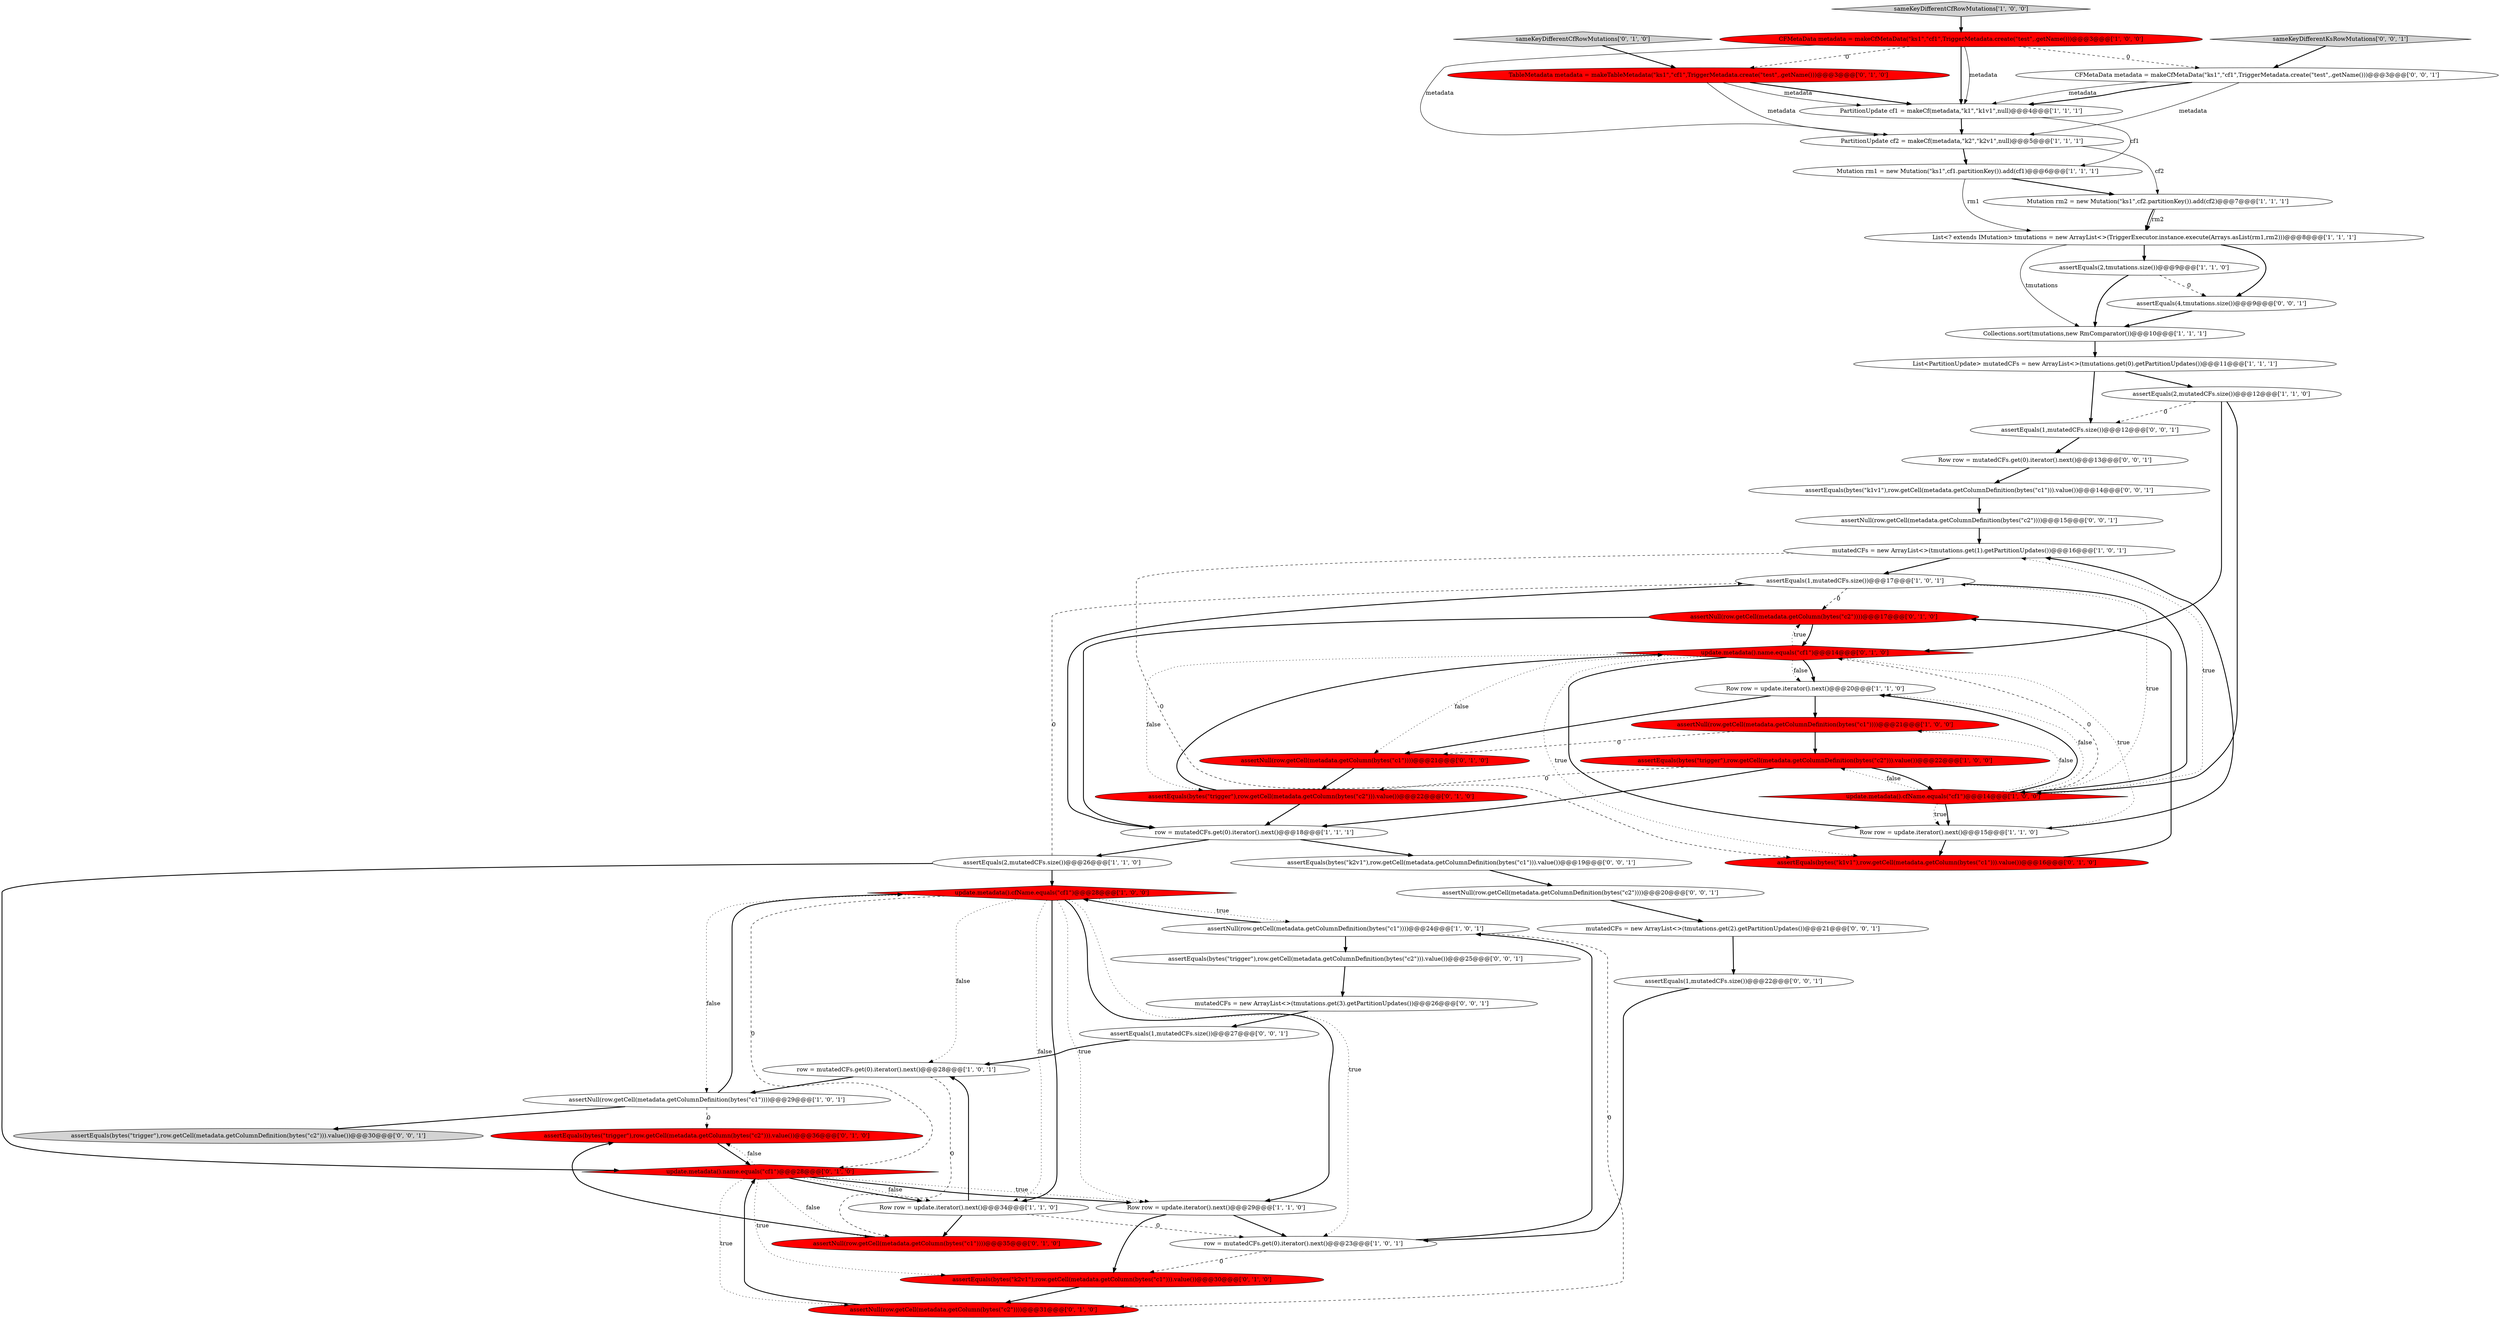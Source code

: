 digraph {
26 [style = filled, label = "mutatedCFs = new ArrayList<>(tmutations.get(1).getPartitionUpdates())@@@16@@@['1', '0', '1']", fillcolor = white, shape = ellipse image = "AAA0AAABBB1BBB"];
44 [style = filled, label = "assertNull(row.getCell(metadata.getColumnDefinition(bytes(\"c2\"))))@@@20@@@['0', '0', '1']", fillcolor = white, shape = ellipse image = "AAA0AAABBB3BBB"];
37 [style = filled, label = "TableMetadata metadata = makeTableMetadata(\"ks1\",\"cf1\",TriggerMetadata.create(\"test\",.getName()))@@@3@@@['0', '1', '0']", fillcolor = red, shape = ellipse image = "AAA1AAABBB2BBB"];
29 [style = filled, label = "update.metadata().name.equals(\"cf1\")@@@14@@@['0', '1', '0']", fillcolor = red, shape = diamond image = "AAA1AAABBB2BBB"];
38 [style = filled, label = "assertNull(row.getCell(metadata.getColumn(bytes(\"c1\"))))@@@21@@@['0', '1', '0']", fillcolor = red, shape = ellipse image = "AAA1AAABBB2BBB"];
50 [style = filled, label = "assertEquals(bytes(\"trigger\"),row.getCell(metadata.getColumnDefinition(bytes(\"c2\"))).value())@@@30@@@['0', '0', '1']", fillcolor = lightgray, shape = ellipse image = "AAA0AAABBB3BBB"];
46 [style = filled, label = "assertNull(row.getCell(metadata.getColumnDefinition(bytes(\"c2\"))))@@@15@@@['0', '0', '1']", fillcolor = white, shape = ellipse image = "AAA0AAABBB3BBB"];
4 [style = filled, label = "assertNull(row.getCell(metadata.getColumnDefinition(bytes(\"c1\"))))@@@24@@@['1', '0', '1']", fillcolor = white, shape = ellipse image = "AAA0AAABBB1BBB"];
5 [style = filled, label = "Mutation rm2 = new Mutation(\"ks1\",cf2.partitionKey()).add(cf2)@@@7@@@['1', '1', '1']", fillcolor = white, shape = ellipse image = "AAA0AAABBB1BBB"];
35 [style = filled, label = "assertEquals(bytes(\"trigger\"),row.getCell(metadata.getColumn(bytes(\"c2\"))).value())@@@22@@@['0', '1', '0']", fillcolor = red, shape = ellipse image = "AAA1AAABBB2BBB"];
16 [style = filled, label = "assertEquals(bytes(\"trigger\"),row.getCell(metadata.getColumnDefinition(bytes(\"c2\"))).value())@@@22@@@['1', '0', '0']", fillcolor = red, shape = ellipse image = "AAA1AAABBB1BBB"];
36 [style = filled, label = "sameKeyDifferentCfRowMutations['0', '1', '0']", fillcolor = lightgray, shape = diamond image = "AAA0AAABBB2BBB"];
49 [style = filled, label = "assertEquals(bytes(\"trigger\"),row.getCell(metadata.getColumnDefinition(bytes(\"c2\"))).value())@@@25@@@['0', '0', '1']", fillcolor = white, shape = ellipse image = "AAA0AAABBB3BBB"];
53 [style = filled, label = "assertEquals(1,mutatedCFs.size())@@@12@@@['0', '0', '1']", fillcolor = white, shape = ellipse image = "AAA0AAABBB3BBB"];
47 [style = filled, label = "mutatedCFs = new ArrayList<>(tmutations.get(3).getPartitionUpdates())@@@26@@@['0', '0', '1']", fillcolor = white, shape = ellipse image = "AAA0AAABBB3BBB"];
28 [style = filled, label = "assertNull(row.getCell(metadata.getColumn(bytes(\"c2\"))))@@@17@@@['0', '1', '0']", fillcolor = red, shape = ellipse image = "AAA1AAABBB2BBB"];
10 [style = filled, label = "PartitionUpdate cf1 = makeCf(metadata,\"k1\",\"k1v1\",null)@@@4@@@['1', '1', '1']", fillcolor = white, shape = ellipse image = "AAA0AAABBB1BBB"];
25 [style = filled, label = "row = mutatedCFs.get(0).iterator().next()@@@28@@@['1', '0', '1']", fillcolor = white, shape = ellipse image = "AAA0AAABBB1BBB"];
7 [style = filled, label = "List<? extends IMutation> tmutations = new ArrayList<>(TriggerExecutor.instance.execute(Arrays.asList(rm1,rm2)))@@@8@@@['1', '1', '1']", fillcolor = white, shape = ellipse image = "AAA0AAABBB1BBB"];
22 [style = filled, label = "Row row = update.iterator().next()@@@15@@@['1', '1', '0']", fillcolor = white, shape = ellipse image = "AAA0AAABBB1BBB"];
32 [style = filled, label = "assertEquals(bytes(\"trigger\"),row.getCell(metadata.getColumn(bytes(\"c2\"))).value())@@@36@@@['0', '1', '0']", fillcolor = red, shape = ellipse image = "AAA1AAABBB2BBB"];
0 [style = filled, label = "row = mutatedCFs.get(0).iterator().next()@@@23@@@['1', '0', '1']", fillcolor = white, shape = ellipse image = "AAA0AAABBB1BBB"];
6 [style = filled, label = "PartitionUpdate cf2 = makeCf(metadata,\"k2\",\"k2v1\",null)@@@5@@@['1', '1', '1']", fillcolor = white, shape = ellipse image = "AAA0AAABBB1BBB"];
33 [style = filled, label = "assertEquals(bytes(\"k2v1\"),row.getCell(metadata.getColumn(bytes(\"c1\"))).value())@@@30@@@['0', '1', '0']", fillcolor = red, shape = ellipse image = "AAA1AAABBB2BBB"];
3 [style = filled, label = "Mutation rm1 = new Mutation(\"ks1\",cf1.partitionKey()).add(cf1)@@@6@@@['1', '1', '1']", fillcolor = white, shape = ellipse image = "AAA0AAABBB1BBB"];
27 [style = filled, label = "assertNull(row.getCell(metadata.getColumn(bytes(\"c2\"))))@@@31@@@['0', '1', '0']", fillcolor = red, shape = ellipse image = "AAA1AAABBB2BBB"];
15 [style = filled, label = "assertEquals(1,mutatedCFs.size())@@@17@@@['1', '0', '1']", fillcolor = white, shape = ellipse image = "AAA0AAABBB1BBB"];
11 [style = filled, label = "List<PartitionUpdate> mutatedCFs = new ArrayList<>(tmutations.get(0).getPartitionUpdates())@@@11@@@['1', '1', '1']", fillcolor = white, shape = ellipse image = "AAA0AAABBB1BBB"];
21 [style = filled, label = "update.metadata().cfName.equals(\"cf1\")@@@14@@@['1', '0', '0']", fillcolor = red, shape = diamond image = "AAA1AAABBB1BBB"];
12 [style = filled, label = "assertEquals(2,mutatedCFs.size())@@@12@@@['1', '1', '0']", fillcolor = white, shape = ellipse image = "AAA0AAABBB1BBB"];
13 [style = filled, label = "row = mutatedCFs.get(0).iterator().next()@@@18@@@['1', '1', '1']", fillcolor = white, shape = ellipse image = "AAA0AAABBB1BBB"];
14 [style = filled, label = "assertNull(row.getCell(metadata.getColumnDefinition(bytes(\"c1\"))))@@@29@@@['1', '0', '1']", fillcolor = white, shape = ellipse image = "AAA0AAABBB1BBB"];
41 [style = filled, label = "assertEquals(1,mutatedCFs.size())@@@27@@@['0', '0', '1']", fillcolor = white, shape = ellipse image = "AAA0AAABBB3BBB"];
52 [style = filled, label = "Row row = mutatedCFs.get(0).iterator().next()@@@13@@@['0', '0', '1']", fillcolor = white, shape = ellipse image = "AAA0AAABBB3BBB"];
1 [style = filled, label = "Row row = update.iterator().next()@@@29@@@['1', '1', '0']", fillcolor = white, shape = ellipse image = "AAA0AAABBB1BBB"];
31 [style = filled, label = "assertEquals(bytes(\"k1v1\"),row.getCell(metadata.getColumn(bytes(\"c1\"))).value())@@@16@@@['0', '1', '0']", fillcolor = red, shape = ellipse image = "AAA1AAABBB2BBB"];
39 [style = filled, label = "CFMetaData metadata = makeCfMetaData(\"ks1\",\"cf1\",TriggerMetadata.create(\"test\",.getName()))@@@3@@@['0', '0', '1']", fillcolor = white, shape = ellipse image = "AAA0AAABBB3BBB"];
40 [style = filled, label = "mutatedCFs = new ArrayList<>(tmutations.get(2).getPartitionUpdates())@@@21@@@['0', '0', '1']", fillcolor = white, shape = ellipse image = "AAA0AAABBB3BBB"];
20 [style = filled, label = "Row row = update.iterator().next()@@@34@@@['1', '1', '0']", fillcolor = white, shape = ellipse image = "AAA0AAABBB1BBB"];
9 [style = filled, label = "Row row = update.iterator().next()@@@20@@@['1', '1', '0']", fillcolor = white, shape = ellipse image = "AAA0AAABBB1BBB"];
18 [style = filled, label = "assertEquals(2,mutatedCFs.size())@@@26@@@['1', '1', '0']", fillcolor = white, shape = ellipse image = "AAA0AAABBB1BBB"];
34 [style = filled, label = "update.metadata().name.equals(\"cf1\")@@@28@@@['0', '1', '0']", fillcolor = red, shape = diamond image = "AAA1AAABBB2BBB"];
42 [style = filled, label = "assertEquals(bytes(\"k2v1\"),row.getCell(metadata.getColumnDefinition(bytes(\"c1\"))).value())@@@19@@@['0', '0', '1']", fillcolor = white, shape = ellipse image = "AAA0AAABBB3BBB"];
2 [style = filled, label = "CFMetaData metadata = makeCfMetaData(\"ks1\",\"cf1\",TriggerMetadata.create(\"test\",.getName()))@@@3@@@['1', '0', '0']", fillcolor = red, shape = ellipse image = "AAA1AAABBB1BBB"];
23 [style = filled, label = "assertEquals(2,tmutations.size())@@@9@@@['1', '1', '0']", fillcolor = white, shape = ellipse image = "AAA0AAABBB1BBB"];
48 [style = filled, label = "sameKeyDifferentKsRowMutations['0', '0', '1']", fillcolor = lightgray, shape = diamond image = "AAA0AAABBB3BBB"];
45 [style = filled, label = "assertEquals(4,tmutations.size())@@@9@@@['0', '0', '1']", fillcolor = white, shape = ellipse image = "AAA0AAABBB3BBB"];
19 [style = filled, label = "sameKeyDifferentCfRowMutations['1', '0', '0']", fillcolor = lightgray, shape = diamond image = "AAA0AAABBB1BBB"];
51 [style = filled, label = "assertEquals(bytes(\"k1v1\"),row.getCell(metadata.getColumnDefinition(bytes(\"c1\"))).value())@@@14@@@['0', '0', '1']", fillcolor = white, shape = ellipse image = "AAA0AAABBB3BBB"];
43 [style = filled, label = "assertEquals(1,mutatedCFs.size())@@@22@@@['0', '0', '1']", fillcolor = white, shape = ellipse image = "AAA0AAABBB3BBB"];
8 [style = filled, label = "update.metadata().cfName.equals(\"cf1\")@@@28@@@['1', '0', '0']", fillcolor = red, shape = diamond image = "AAA1AAABBB1BBB"];
30 [style = filled, label = "assertNull(row.getCell(metadata.getColumn(bytes(\"c1\"))))@@@35@@@['0', '1', '0']", fillcolor = red, shape = ellipse image = "AAA1AAABBB2BBB"];
17 [style = filled, label = "assertNull(row.getCell(metadata.getColumnDefinition(bytes(\"c1\"))))@@@21@@@['1', '0', '0']", fillcolor = red, shape = ellipse image = "AAA1AAABBB1BBB"];
24 [style = filled, label = "Collections.sort(tmutations,new RmComparator())@@@10@@@['1', '1', '1']", fillcolor = white, shape = ellipse image = "AAA0AAABBB1BBB"];
39->6 [style = solid, label="metadata"];
6->3 [style = bold, label=""];
34->20 [style = bold, label=""];
21->15 [style = dotted, label="true"];
15->21 [style = bold, label=""];
16->35 [style = dashed, label="0"];
7->24 [style = solid, label="tmutations"];
20->0 [style = dashed, label="0"];
25->14 [style = bold, label=""];
32->34 [style = bold, label=""];
45->24 [style = bold, label=""];
48->39 [style = bold, label=""];
8->4 [style = dotted, label="true"];
8->1 [style = bold, label=""];
3->5 [style = bold, label=""];
1->33 [style = bold, label=""];
42->44 [style = bold, label=""];
8->20 [style = bold, label=""];
34->27 [style = dotted, label="true"];
21->26 [style = dotted, label="true"];
24->11 [style = bold, label=""];
26->15 [style = bold, label=""];
4->8 [style = bold, label=""];
43->0 [style = bold, label=""];
8->0 [style = dotted, label="true"];
9->38 [style = bold, label=""];
21->29 [style = dashed, label="0"];
17->16 [style = bold, label=""];
6->5 [style = solid, label="cf2"];
15->13 [style = bold, label=""];
15->28 [style = dashed, label="0"];
12->21 [style = bold, label=""];
53->52 [style = bold, label=""];
8->14 [style = dotted, label="false"];
8->34 [style = dashed, label="0"];
9->17 [style = bold, label=""];
21->22 [style = dotted, label="true"];
11->12 [style = bold, label=""];
29->38 [style = dotted, label="false"];
1->0 [style = bold, label=""];
19->2 [style = bold, label=""];
20->25 [style = bold, label=""];
33->27 [style = bold, label=""];
21->9 [style = bold, label=""];
12->29 [style = bold, label=""];
21->22 [style = bold, label=""];
25->30 [style = dashed, label="0"];
2->37 [style = dashed, label="0"];
7->23 [style = bold, label=""];
0->33 [style = dashed, label="0"];
2->39 [style = dashed, label="0"];
37->6 [style = solid, label="metadata"];
47->41 [style = bold, label=""];
5->7 [style = bold, label=""];
14->8 [style = bold, label=""];
36->37 [style = bold, label=""];
31->28 [style = bold, label=""];
52->51 [style = bold, label=""];
38->35 [style = bold, label=""];
13->18 [style = bold, label=""];
22->26 [style = bold, label=""];
28->29 [style = bold, label=""];
21->16 [style = dotted, label="false"];
16->13 [style = bold, label=""];
29->35 [style = dotted, label="false"];
35->29 [style = bold, label=""];
13->42 [style = bold, label=""];
8->25 [style = dotted, label="false"];
21->17 [style = dotted, label="false"];
37->10 [style = bold, label=""];
18->34 [style = bold, label=""];
4->27 [style = dashed, label="0"];
30->32 [style = bold, label=""];
34->1 [style = dotted, label="true"];
21->9 [style = dotted, label="false"];
2->10 [style = bold, label=""];
17->38 [style = dashed, label="0"];
10->6 [style = bold, label=""];
37->10 [style = solid, label="metadata"];
12->53 [style = dashed, label="0"];
29->22 [style = dotted, label="true"];
14->32 [style = dashed, label="0"];
27->34 [style = bold, label=""];
29->28 [style = dotted, label="true"];
34->33 [style = dotted, label="true"];
14->50 [style = bold, label=""];
3->7 [style = solid, label="rm1"];
26->31 [style = dashed, label="0"];
5->7 [style = solid, label="rm2"];
18->8 [style = bold, label=""];
40->43 [style = bold, label=""];
34->20 [style = dotted, label="false"];
8->20 [style = dotted, label="false"];
34->1 [style = bold, label=""];
18->15 [style = dashed, label="0"];
39->10 [style = solid, label="metadata"];
29->9 [style = bold, label=""];
34->32 [style = dotted, label="false"];
23->45 [style = dashed, label="0"];
44->40 [style = bold, label=""];
22->31 [style = bold, label=""];
28->13 [style = bold, label=""];
10->3 [style = solid, label="cf1"];
51->46 [style = bold, label=""];
49->47 [style = bold, label=""];
7->45 [style = bold, label=""];
11->53 [style = bold, label=""];
8->1 [style = dotted, label="true"];
29->9 [style = dotted, label="false"];
23->24 [style = bold, label=""];
46->26 [style = bold, label=""];
4->49 [style = bold, label=""];
0->4 [style = bold, label=""];
16->21 [style = bold, label=""];
39->10 [style = bold, label=""];
2->10 [style = solid, label="metadata"];
41->25 [style = bold, label=""];
29->22 [style = bold, label=""];
35->13 [style = bold, label=""];
20->30 [style = bold, label=""];
34->30 [style = dotted, label="false"];
29->31 [style = dotted, label="true"];
2->6 [style = solid, label="metadata"];
}
